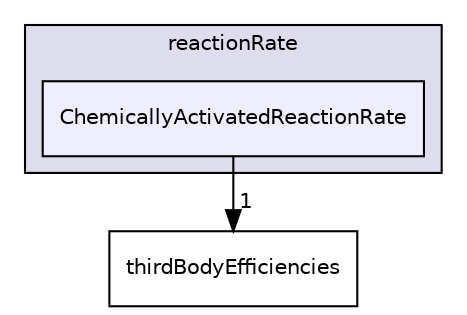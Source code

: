 digraph "src/thermophysicalModels/specie/reaction/reactionRate/ChemicallyActivatedReactionRate" {
  bgcolor=transparent;
  compound=true
  node [ fontsize="10", fontname="Helvetica"];
  edge [ labelfontsize="10", labelfontname="Helvetica"];
  subgraph clusterdir_0b3172b66393f2c7ce0778392f9f1c0a {
    graph [ bgcolor="#ddddee", pencolor="black", label="reactionRate" fontname="Helvetica", fontsize="10", URL="dir_0b3172b66393f2c7ce0778392f9f1c0a.html"]
  dir_bd3ff12260d910ac6a083602b4277ac0 [shape=box, label="ChemicallyActivatedReactionRate", style="filled", fillcolor="#eeeeff", pencolor="black", URL="dir_bd3ff12260d910ac6a083602b4277ac0.html"];
  }
  dir_523722df2710d93eb23d06dec1cd4b64 [shape=box label="thirdBodyEfficiencies" URL="dir_523722df2710d93eb23d06dec1cd4b64.html"];
  dir_bd3ff12260d910ac6a083602b4277ac0->dir_523722df2710d93eb23d06dec1cd4b64 [headlabel="1", labeldistance=1.5 headhref="dir_002951_002963.html"];
}

